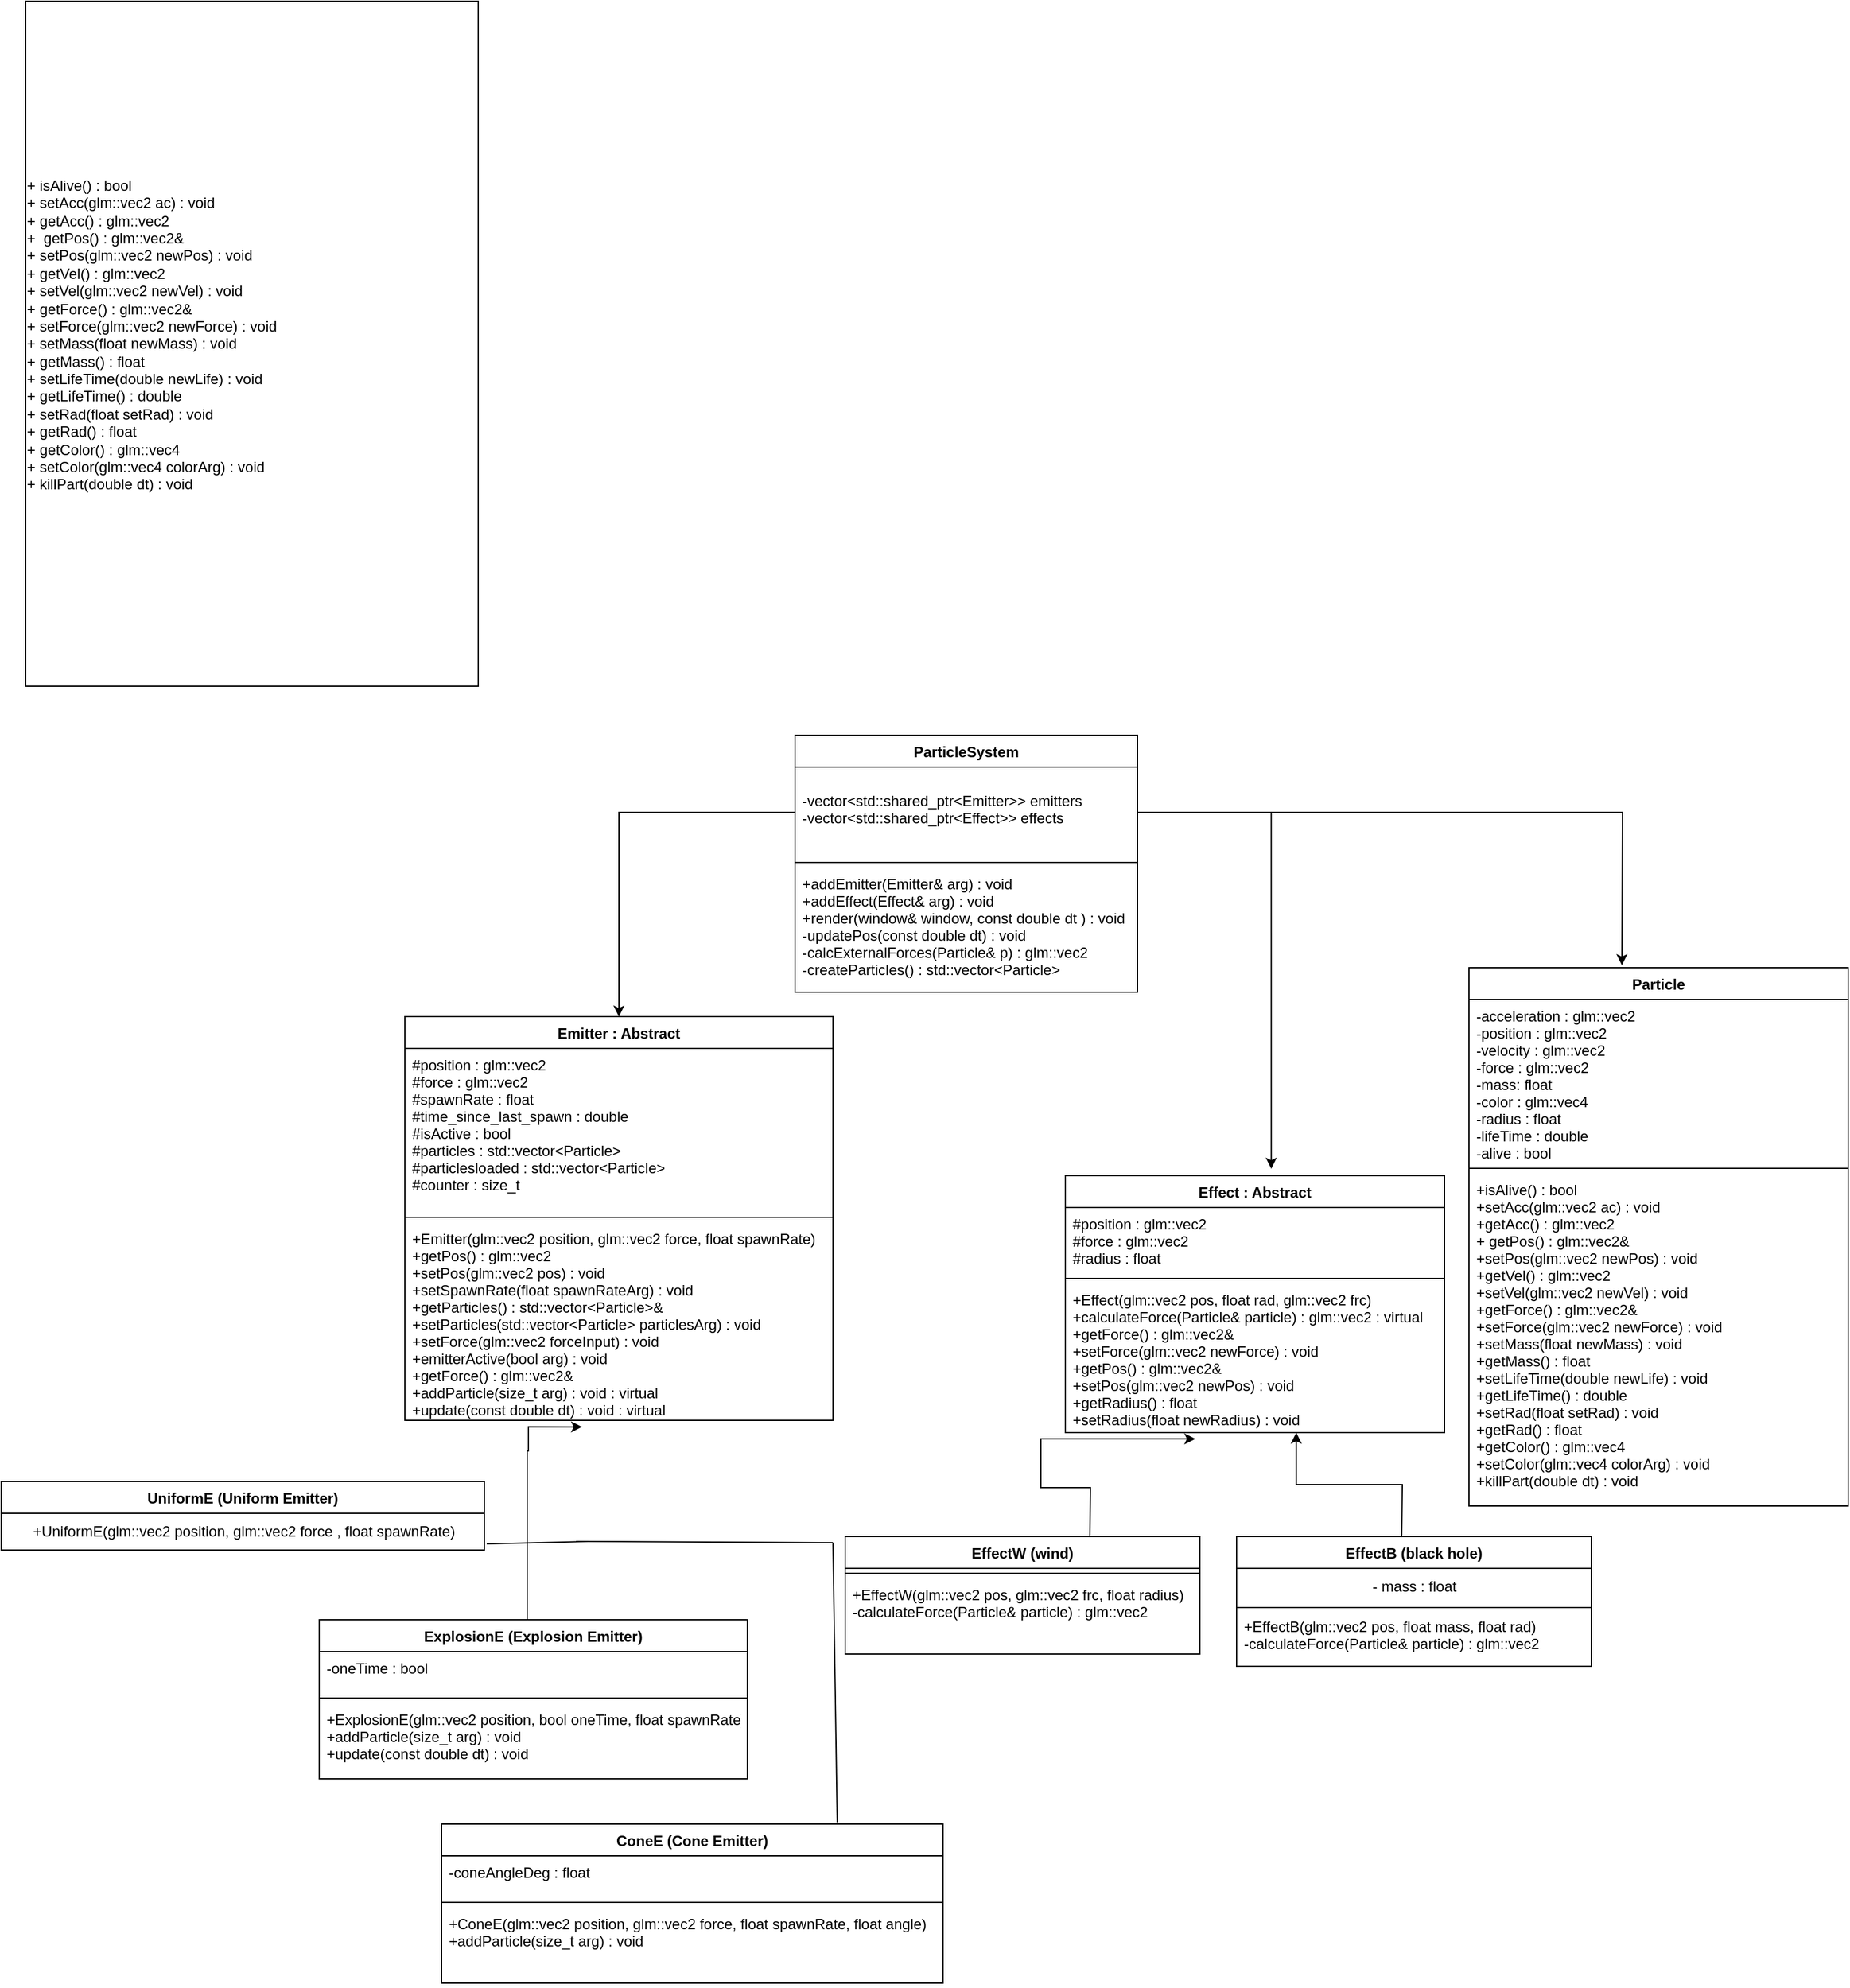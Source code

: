 <mxfile version="21.1.5" type="github">
  <diagram name="Page-1" id="hojcnSkxbj4f1BHJZiE3">
    <mxGraphModel dx="2122" dy="1921" grid="1" gridSize="10" guides="1" tooltips="1" connect="1" arrows="1" fold="1" page="1" pageScale="1" pageWidth="850" pageHeight="1100" math="0" shadow="0">
      <root>
        <mxCell id="0" />
        <mxCell id="1" parent="0" />
        <mxCell id="ky3TiyBcIJoiYtu8OpSj-13" value="Emitter : Abstract" style="swimlane;fontStyle=1;align=center;verticalAlign=top;childLayout=stackLayout;horizontal=1;startSize=26;horizontalStack=0;resizeParent=1;resizeParentMax=0;resizeLast=0;collapsible=1;marginBottom=0;" parent="1" vertex="1">
          <mxGeometry x="-430" y="80" width="350" height="330" as="geometry" />
        </mxCell>
        <mxCell id="ky3TiyBcIJoiYtu8OpSj-14" value="#position : glm::vec2&#xa;#force : glm::vec2&#xa;#spawnRate : float&#xa;#time_since_last_spawn : double&#xa;#isActive : bool&#xa;#particles : std::vector&lt;Particle&gt;&#xa;#particlesloaded : std::vector&lt;Particle&gt;&#xa;#counter : size_t" style="text;strokeColor=none;fillColor=none;align=left;verticalAlign=top;spacingLeft=4;spacingRight=4;overflow=hidden;rotatable=0;points=[[0,0.5],[1,0.5]];portConstraint=eastwest;" parent="ky3TiyBcIJoiYtu8OpSj-13" vertex="1">
          <mxGeometry y="26" width="350" height="134" as="geometry" />
        </mxCell>
        <mxCell id="ky3TiyBcIJoiYtu8OpSj-15" value="" style="line;strokeWidth=1;fillColor=none;align=left;verticalAlign=middle;spacingTop=-1;spacingLeft=3;spacingRight=3;rotatable=0;labelPosition=right;points=[];portConstraint=eastwest;strokeColor=inherit;" parent="ky3TiyBcIJoiYtu8OpSj-13" vertex="1">
          <mxGeometry y="160" width="350" height="8" as="geometry" />
        </mxCell>
        <mxCell id="ky3TiyBcIJoiYtu8OpSj-16" value="+Emitter(glm::vec2 position, glm::vec2 force, float spawnRate)&#xa;+getPos() : glm::vec2&#xa;+setPos(glm::vec2 pos) : void&#xa;+setSpawnRate(float spawnRateArg) : void&#xa;+getParticles() : std::vector&lt;Particle&gt;&amp;&#xa;+setParticles(std::vector&lt;Particle&gt; particlesArg) : void&#xa;+setForce(glm::vec2 forceInput) : void&#xa;+emitterActive(bool arg) : void&#xa;+getForce() : glm::vec2&amp;&#xa;+addParticle(size_t arg) : void : virtual &#xa;+update(const double dt) : void : virtual&#xa;&#xa;&#xa;&#xa;&#xa;" style="text;strokeColor=none;fillColor=none;align=left;verticalAlign=top;spacingLeft=4;spacingRight=4;overflow=hidden;rotatable=0;points=[[0,0.5],[1,0.5]];portConstraint=eastwest;" parent="ky3TiyBcIJoiYtu8OpSj-13" vertex="1">
          <mxGeometry y="168" width="350" height="162" as="geometry" />
        </mxCell>
        <mxCell id="ky3TiyBcIJoiYtu8OpSj-25" value="Effect : Abstract" style="swimlane;fontStyle=1;align=center;verticalAlign=top;childLayout=stackLayout;horizontal=1;startSize=26;horizontalStack=0;resizeParent=1;resizeParentMax=0;resizeLast=0;collapsible=1;marginBottom=0;" parent="1" vertex="1">
          <mxGeometry x="110" y="210" width="310" height="210" as="geometry" />
        </mxCell>
        <mxCell id="ky3TiyBcIJoiYtu8OpSj-30" value="#position : glm::vec2 &#xa;#force : glm::vec2 &#xa;#radius : float" style="text;strokeColor=none;fillColor=none;align=left;verticalAlign=top;spacingLeft=4;spacingRight=4;overflow=hidden;rotatable=0;points=[[0,0.5],[1,0.5]];portConstraint=eastwest;" parent="ky3TiyBcIJoiYtu8OpSj-25" vertex="1">
          <mxGeometry y="26" width="310" height="54" as="geometry" />
        </mxCell>
        <mxCell id="ky3TiyBcIJoiYtu8OpSj-27" value="" style="line;strokeWidth=1;fillColor=none;align=left;verticalAlign=middle;spacingTop=-1;spacingLeft=3;spacingRight=3;rotatable=0;labelPosition=right;points=[];portConstraint=eastwest;strokeColor=inherit;" parent="ky3TiyBcIJoiYtu8OpSj-25" vertex="1">
          <mxGeometry y="80" width="310" height="8" as="geometry" />
        </mxCell>
        <mxCell id="ky3TiyBcIJoiYtu8OpSj-32" value="+Effect(glm::vec2 pos, float rad, glm::vec2 frc)&#xa;+calculateForce(Particle&amp; particle) : glm::vec2 : virtual&#xa;+getForce() : glm::vec2&amp;&#xa;+setForce(glm::vec2 newForce) : void&#xa;+getPos() : glm::vec2&amp;&#xa;+setPos(glm::vec2 newPos) : void&#xa;+getRadius() : float&#xa;+setRadius(float newRadius) : void" style="text;strokeColor=none;fillColor=none;align=left;verticalAlign=top;spacingLeft=4;spacingRight=4;overflow=hidden;rotatable=0;points=[[0,0.5],[1,0.5]];portConstraint=eastwest;" parent="ky3TiyBcIJoiYtu8OpSj-25" vertex="1">
          <mxGeometry y="88" width="310" height="122" as="geometry" />
        </mxCell>
        <mxCell id="4nmt8U6601-7MUYyNT3q-2" value="UniformE (Uniform Emitter)" style="swimlane;fontStyle=1;align=center;verticalAlign=top;childLayout=stackLayout;horizontal=1;startSize=26;horizontalStack=0;resizeParent=1;resizeParentMax=0;resizeLast=0;collapsible=1;marginBottom=0;" parent="1" vertex="1">
          <mxGeometry x="-760" y="460" width="395" height="56" as="geometry" />
        </mxCell>
        <mxCell id="4nmt8U6601-7MUYyNT3q-14" value="+UniformE(glm::vec2 position, glm::vec2 force , float spawnRate)" style="text;html=1;align=center;verticalAlign=middle;resizable=0;points=[];autosize=1;strokeColor=none;fillColor=none;" parent="4nmt8U6601-7MUYyNT3q-2" vertex="1">
          <mxGeometry y="26" width="395" height="30" as="geometry" />
        </mxCell>
        <mxCell id="4nmt8U6601-7MUYyNT3q-22" style="edgeStyle=orthogonalEdgeStyle;rounded=0;orthogonalLoop=1;jettySize=auto;html=1;entryX=0.414;entryY=1.033;entryDx=0;entryDy=0;entryPerimeter=0;" parent="1" target="ky3TiyBcIJoiYtu8OpSj-16" edge="1">
          <mxGeometry relative="1" as="geometry">
            <Array as="points">
              <mxPoint x="-330" y="435" />
              <mxPoint x="-329" y="435" />
            </Array>
            <mxPoint x="-330" y="573" as="sourcePoint" />
          </mxGeometry>
        </mxCell>
        <mxCell id="4nmt8U6601-7MUYyNT3q-25" value="" style="endArrow=none;html=1;rounded=0;" parent="1" edge="1">
          <mxGeometry width="50" height="50" relative="1" as="geometry">
            <mxPoint x="-80" y="510" as="sourcePoint" />
            <mxPoint x="-290" y="509" as="targetPoint" />
          </mxGeometry>
        </mxCell>
        <mxCell id="4nmt8U6601-7MUYyNT3q-26" value="" style="endArrow=none;html=1;rounded=0;entryX=1.005;entryY=0.833;entryDx=0;entryDy=0;entryPerimeter=0;" parent="1" target="4nmt8U6601-7MUYyNT3q-14" edge="1">
          <mxGeometry width="50" height="50" relative="1" as="geometry">
            <mxPoint x="-280" y="509" as="sourcePoint" />
            <mxPoint x="-280" y="519" as="targetPoint" />
          </mxGeometry>
        </mxCell>
        <mxCell id="4nmt8U6601-7MUYyNT3q-49" style="edgeStyle=orthogonalEdgeStyle;rounded=0;orthogonalLoop=1;jettySize=auto;html=1;entryX=0.343;entryY=1.042;entryDx=0;entryDy=0;entryPerimeter=0;" parent="1" target="ky3TiyBcIJoiYtu8OpSj-32" edge="1">
          <mxGeometry relative="1" as="geometry">
            <mxPoint x="130" y="510" as="sourcePoint" />
          </mxGeometry>
        </mxCell>
        <mxCell id="4nmt8U6601-7MUYyNT3q-50" style="edgeStyle=orthogonalEdgeStyle;rounded=0;orthogonalLoop=1;jettySize=auto;html=1;entryX=0.609;entryY=1;entryDx=0;entryDy=0;entryPerimeter=0;" parent="1" target="ky3TiyBcIJoiYtu8OpSj-32" edge="1">
          <mxGeometry relative="1" as="geometry">
            <mxPoint x="385" y="505" as="sourcePoint" />
          </mxGeometry>
        </mxCell>
        <mxCell id="4nmt8U6601-7MUYyNT3q-51" value="ParticleSystem" style="swimlane;fontStyle=1;align=center;verticalAlign=top;childLayout=stackLayout;horizontal=1;startSize=26;horizontalStack=0;resizeParent=1;resizeParentMax=0;resizeLast=0;collapsible=1;marginBottom=0;" parent="1" vertex="1">
          <mxGeometry x="-111" y="-150" width="280" height="210" as="geometry" />
        </mxCell>
        <mxCell id="4nmt8U6601-7MUYyNT3q-52" value="&#xa;-vector&lt;std::shared_ptr&lt;Emitter&gt;&gt; emitters&#xa;-vector&lt;std::shared_ptr&lt;Effect&gt;&gt; effects&#xa;&#xa;" style="text;strokeColor=none;fillColor=none;align=left;verticalAlign=top;spacingLeft=4;spacingRight=4;overflow=hidden;rotatable=0;points=[[0,0.5],[1,0.5]];portConstraint=eastwest;" parent="4nmt8U6601-7MUYyNT3q-51" vertex="1">
          <mxGeometry y="26" width="280" height="74" as="geometry" />
        </mxCell>
        <mxCell id="4nmt8U6601-7MUYyNT3q-53" value="" style="line;strokeWidth=1;fillColor=none;align=left;verticalAlign=middle;spacingTop=-1;spacingLeft=3;spacingRight=3;rotatable=0;labelPosition=right;points=[];portConstraint=eastwest;strokeColor=inherit;" parent="4nmt8U6601-7MUYyNT3q-51" vertex="1">
          <mxGeometry y="100" width="280" height="8" as="geometry" />
        </mxCell>
        <mxCell id="4nmt8U6601-7MUYyNT3q-54" value="+addEmitter(Emitter&amp; arg) : void&#xa;+addEffect(Effect&amp; arg) : void&#xa;+render(window&amp; window, const double dt ) : void&#xa;-updatePos(const double dt) : void&#xa;-calcExternalForces(Particle&amp; p) : glm::vec2&#xa;-createParticles() : std::vector&lt;Particle&gt;&#xa;" style="text;strokeColor=none;fillColor=none;align=left;verticalAlign=top;spacingLeft=4;spacingRight=4;overflow=hidden;rotatable=0;points=[[0,0.5],[1,0.5]];portConstraint=eastwest;" parent="4nmt8U6601-7MUYyNT3q-51" vertex="1">
          <mxGeometry y="108" width="280" height="102" as="geometry" />
        </mxCell>
        <mxCell id="4nmt8U6601-7MUYyNT3q-58" style="edgeStyle=orthogonalEdgeStyle;rounded=0;orthogonalLoop=1;jettySize=auto;html=1;" parent="1" source="4nmt8U6601-7MUYyNT3q-52" target="ky3TiyBcIJoiYtu8OpSj-13" edge="1">
          <mxGeometry relative="1" as="geometry" />
        </mxCell>
        <mxCell id="4nmt8U6601-7MUYyNT3q-59" style="edgeStyle=orthogonalEdgeStyle;rounded=0;orthogonalLoop=1;jettySize=auto;html=1;entryX=0.543;entryY=-0.027;entryDx=0;entryDy=0;entryPerimeter=0;" parent="1" source="4nmt8U6601-7MUYyNT3q-52" target="ky3TiyBcIJoiYtu8OpSj-25" edge="1">
          <mxGeometry relative="1" as="geometry" />
        </mxCell>
        <mxCell id="4nmt8U6601-7MUYyNT3q-60" style="edgeStyle=orthogonalEdgeStyle;rounded=0;orthogonalLoop=1;jettySize=auto;html=1;entryX=0.5;entryY=0;entryDx=0;entryDy=0;" parent="1" source="4nmt8U6601-7MUYyNT3q-52" edge="1">
          <mxGeometry relative="1" as="geometry">
            <mxPoint x="565" y="38" as="targetPoint" />
          </mxGeometry>
        </mxCell>
        <mxCell id="cRIdnXcLlvJj5D5Ri7P7-5" value="ExplosionE (Explosion Emitter)" style="swimlane;fontStyle=1;align=center;verticalAlign=top;childLayout=stackLayout;horizontal=1;startSize=26;horizontalStack=0;resizeParent=1;resizeParentMax=0;resizeLast=0;collapsible=1;marginBottom=0;" parent="1" vertex="1">
          <mxGeometry x="-500" y="573" width="350" height="130" as="geometry" />
        </mxCell>
        <mxCell id="cRIdnXcLlvJj5D5Ri7P7-6" value="-oneTime : bool" style="text;strokeColor=none;fillColor=none;align=left;verticalAlign=top;spacingLeft=4;spacingRight=4;overflow=hidden;rotatable=0;points=[[0,0.5],[1,0.5]];portConstraint=eastwest;" parent="cRIdnXcLlvJj5D5Ri7P7-5" vertex="1">
          <mxGeometry y="26" width="350" height="34" as="geometry" />
        </mxCell>
        <mxCell id="cRIdnXcLlvJj5D5Ri7P7-7" value="" style="line;strokeWidth=1;fillColor=none;align=left;verticalAlign=middle;spacingTop=-1;spacingLeft=3;spacingRight=3;rotatable=0;labelPosition=right;points=[];portConstraint=eastwest;strokeColor=inherit;" parent="cRIdnXcLlvJj5D5Ri7P7-5" vertex="1">
          <mxGeometry y="60" width="350" height="8" as="geometry" />
        </mxCell>
        <mxCell id="cRIdnXcLlvJj5D5Ri7P7-8" value="+ExplosionE(glm::vec2 position, bool oneTime, float spawnRate)&#xa;+addParticle(size_t arg) : void&#xa;+update(const double dt) : void&#xa;&#xa;&#xa;&#xa;&#xa;" style="text;strokeColor=none;fillColor=none;align=left;verticalAlign=top;spacingLeft=4;spacingRight=4;overflow=hidden;rotatable=0;points=[[0,0.5],[1,0.5]];portConstraint=eastwest;" parent="cRIdnXcLlvJj5D5Ri7P7-5" vertex="1">
          <mxGeometry y="68" width="350" height="62" as="geometry" />
        </mxCell>
        <mxCell id="cRIdnXcLlvJj5D5Ri7P7-9" value="ConeE (Cone Emitter)" style="swimlane;fontStyle=1;align=center;verticalAlign=top;childLayout=stackLayout;horizontal=1;startSize=26;horizontalStack=0;resizeParent=1;resizeParentMax=0;resizeLast=0;collapsible=1;marginBottom=0;" parent="1" vertex="1">
          <mxGeometry x="-400" y="740" width="410" height="130" as="geometry" />
        </mxCell>
        <mxCell id="cRIdnXcLlvJj5D5Ri7P7-10" value="-coneAngleDeg : float" style="text;strokeColor=none;fillColor=none;align=left;verticalAlign=top;spacingLeft=4;spacingRight=4;overflow=hidden;rotatable=0;points=[[0,0.5],[1,0.5]];portConstraint=eastwest;" parent="cRIdnXcLlvJj5D5Ri7P7-9" vertex="1">
          <mxGeometry y="26" width="410" height="34" as="geometry" />
        </mxCell>
        <mxCell id="cRIdnXcLlvJj5D5Ri7P7-11" value="" style="line;strokeWidth=1;fillColor=none;align=left;verticalAlign=middle;spacingTop=-1;spacingLeft=3;spacingRight=3;rotatable=0;labelPosition=right;points=[];portConstraint=eastwest;strokeColor=inherit;" parent="cRIdnXcLlvJj5D5Ri7P7-9" vertex="1">
          <mxGeometry y="60" width="410" height="8" as="geometry" />
        </mxCell>
        <mxCell id="cRIdnXcLlvJj5D5Ri7P7-12" value="+ConeE(glm::vec2 position, glm::vec2 force, float spawnRate, float angle)&#xa;+addParticle(size_t arg) : void&#xa;&#xa;&#xa;&#xa;&#xa;" style="text;strokeColor=none;fillColor=none;align=left;verticalAlign=top;spacingLeft=4;spacingRight=4;overflow=hidden;rotatable=0;points=[[0,0.5],[1,0.5]];portConstraint=eastwest;" parent="cRIdnXcLlvJj5D5Ri7P7-9" vertex="1">
          <mxGeometry y="68" width="410" height="62" as="geometry" />
        </mxCell>
        <mxCell id="cRIdnXcLlvJj5D5Ri7P7-13" value="" style="endArrow=none;html=1;rounded=0;exitX=0.789;exitY=-0.011;exitDx=0;exitDy=0;exitPerimeter=0;" parent="1" source="cRIdnXcLlvJj5D5Ri7P7-9" edge="1">
          <mxGeometry width="50" height="50" relative="1" as="geometry">
            <mxPoint x="-150" y="730" as="sourcePoint" />
            <mxPoint x="-80" y="510" as="targetPoint" />
          </mxGeometry>
        </mxCell>
        <mxCell id="cRIdnXcLlvJj5D5Ri7P7-15" value="EffectW (wind)" style="swimlane;fontStyle=1;align=center;verticalAlign=top;childLayout=stackLayout;horizontal=1;startSize=26;horizontalStack=0;resizeParent=1;resizeParentMax=0;resizeLast=0;collapsible=1;marginBottom=0;" parent="1" vertex="1">
          <mxGeometry x="-70" y="505" width="290" height="96" as="geometry" />
        </mxCell>
        <mxCell id="cRIdnXcLlvJj5D5Ri7P7-17" value="" style="line;strokeWidth=1;fillColor=none;align=left;verticalAlign=middle;spacingTop=-1;spacingLeft=3;spacingRight=3;rotatable=0;labelPosition=right;points=[];portConstraint=eastwest;strokeColor=inherit;" parent="cRIdnXcLlvJj5D5Ri7P7-15" vertex="1">
          <mxGeometry y="26" width="290" height="8" as="geometry" />
        </mxCell>
        <mxCell id="cRIdnXcLlvJj5D5Ri7P7-18" value="+EffectW(glm::vec2 pos, glm::vec2 frc, float radius)&#xa;-calculateForce(Particle&amp; particle) : glm::vec2" style="text;strokeColor=none;fillColor=none;align=left;verticalAlign=top;spacingLeft=4;spacingRight=4;overflow=hidden;rotatable=0;points=[[0,0.5],[1,0.5]];portConstraint=eastwest;" parent="cRIdnXcLlvJj5D5Ri7P7-15" vertex="1">
          <mxGeometry y="34" width="290" height="62" as="geometry" />
        </mxCell>
        <mxCell id="cRIdnXcLlvJj5D5Ri7P7-19" value="EffectB (black hole)" style="swimlane;fontStyle=1;align=center;verticalAlign=top;childLayout=stackLayout;horizontal=1;startSize=26;horizontalStack=0;resizeParent=1;resizeParentMax=0;resizeLast=0;collapsible=1;marginBottom=0;" parent="1" vertex="1">
          <mxGeometry x="250" y="505" width="290" height="106" as="geometry" />
        </mxCell>
        <mxCell id="cRIdnXcLlvJj5D5Ri7P7-22" value="- mass : float" style="text;html=1;align=center;verticalAlign=middle;resizable=0;points=[];autosize=1;strokeColor=none;fillColor=none;" parent="cRIdnXcLlvJj5D5Ri7P7-19" vertex="1">
          <mxGeometry y="26" width="290" height="30" as="geometry" />
        </mxCell>
        <mxCell id="cRIdnXcLlvJj5D5Ri7P7-20" value="" style="line;strokeWidth=1;fillColor=none;align=left;verticalAlign=middle;spacingTop=-1;spacingLeft=3;spacingRight=3;rotatable=0;labelPosition=right;points=[];portConstraint=eastwest;strokeColor=inherit;" parent="cRIdnXcLlvJj5D5Ri7P7-19" vertex="1">
          <mxGeometry y="56" width="290" height="4" as="geometry" />
        </mxCell>
        <mxCell id="cRIdnXcLlvJj5D5Ri7P7-21" value="+EffectB(glm::vec2 pos, float mass, float rad)&#xa;-calculateForce(Particle&amp; particle) : glm::vec2" style="text;strokeColor=none;fillColor=none;align=left;verticalAlign=top;spacingLeft=4;spacingRight=4;overflow=hidden;rotatable=0;points=[[0,0.5],[1,0.5]];portConstraint=eastwest;" parent="cRIdnXcLlvJj5D5Ri7P7-19" vertex="1">
          <mxGeometry y="60" width="290" height="46" as="geometry" />
        </mxCell>
        <mxCell id="ejMd_IS0fNRQUta3YKd9-1" value="&lt;div&gt;+ isAlive() : bool&lt;/div&gt;&lt;div&gt;&lt;span style=&quot;background-color: initial;&quot;&gt;+ setAcc(glm::vec2 ac) : void&lt;/span&gt;&lt;br&gt;&lt;/div&gt;&lt;div&gt;&lt;span style=&quot;background-color: initial;&quot;&gt;+ getAcc() : glm::vec2&lt;/span&gt;&lt;br&gt;&lt;/div&gt;&lt;div&gt;&lt;span style=&quot;background-color: initial;&quot;&gt;+&amp;nbsp; getPos() : glm::vec2&amp;amp;&lt;/span&gt;&lt;br&gt;&lt;/div&gt;&lt;div&gt;&lt;span style=&quot;background-color: initial;&quot;&gt;+ setPos(glm::vec2 newPos) : void&lt;/span&gt;&lt;/div&gt;&lt;div&gt;+ getVel() : glm::vec2&lt;/div&gt;&lt;div&gt;+ setVel(glm::vec2 newVel) : void&lt;/div&gt;&lt;div&gt;+ getForce() : glm::vec2&amp;amp;&lt;/div&gt;&lt;div&gt;+ setForce(glm::vec2 newForce) : void&lt;/div&gt;&lt;div&gt;+ setMass(float newMass) : void&lt;/div&gt;&lt;div&gt;+ getMass() : float&lt;/div&gt;&lt;div&gt;+ setLifeTime(double newLife) : void&lt;/div&gt;&lt;div&gt;+ getLifeTime() : double&lt;/div&gt;&lt;div&gt;+ setRad(float setRad) : void&lt;/div&gt;&lt;div&gt;+ getRad() : float&lt;/div&gt;&lt;div&gt;+ getColor() : glm::vec4&lt;/div&gt;&lt;div&gt;+ setColor(glm::vec4 colorArg) : void&lt;/div&gt;&lt;div&gt;+ killPart(double dt) : void&lt;/div&gt;&lt;div&gt;&lt;br&gt;&lt;/div&gt;" style="rounded=0;whiteSpace=wrap;html=1;spacing=1;align=left;" parent="1" vertex="1">
          <mxGeometry x="-740" y="-750" width="370" height="560" as="geometry" />
        </mxCell>
        <mxCell id="2eMXb5nRdXgQ4q3qev8g-1" value="Particle" style="swimlane;fontStyle=1;align=center;verticalAlign=top;childLayout=stackLayout;horizontal=1;startSize=26;horizontalStack=0;resizeParent=1;resizeParentMax=0;resizeLast=0;collapsible=1;marginBottom=0;" vertex="1" parent="1">
          <mxGeometry x="440" y="40" width="310" height="440" as="geometry" />
        </mxCell>
        <mxCell id="2eMXb5nRdXgQ4q3qev8g-2" value="-acceleration : glm::vec2 &#xa;-position : glm::vec2 &#xa;-velocity : glm::vec2 &#xa;-force : glm::vec2&#xa;-mass: float &#xa;-color : glm::vec4 &#xa;-radius : float&#xa;-lifeTime : double&#xa;-alive : bool" style="text;strokeColor=none;fillColor=none;align=left;verticalAlign=top;spacingLeft=4;spacingRight=4;overflow=hidden;rotatable=0;points=[[0,0.5],[1,0.5]];portConstraint=eastwest;" vertex="1" parent="2eMXb5nRdXgQ4q3qev8g-1">
          <mxGeometry y="26" width="310" height="134" as="geometry" />
        </mxCell>
        <mxCell id="2eMXb5nRdXgQ4q3qev8g-3" value="" style="line;strokeWidth=1;fillColor=none;align=left;verticalAlign=middle;spacingTop=-1;spacingLeft=3;spacingRight=3;rotatable=0;labelPosition=right;points=[];portConstraint=eastwest;strokeColor=inherit;" vertex="1" parent="2eMXb5nRdXgQ4q3qev8g-1">
          <mxGeometry y="160" width="310" height="8" as="geometry" />
        </mxCell>
        <mxCell id="2eMXb5nRdXgQ4q3qev8g-4" value="+isAlive() : bool&#xa;+setAcc(glm::vec2 ac) : void&#xa;+getAcc() : glm::vec2&#xa;+ getPos() : glm::vec2&amp;&#xa;+setPos(glm::vec2 newPos) : void&#xa;+getVel() : glm::vec2&#xa;+setVel(glm::vec2 newVel) : void&#xa;+getForce() : glm::vec2&amp;&#xa;+setForce(glm::vec2 newForce) : void&#xa;+setMass(float newMass) : void&#xa;+getMass() : float&#xa;+setLifeTime(double newLife) : void&#xa;+getLifeTime() : double&#xa;+setRad(float setRad) : void&#xa;+getRad() : float&#xa;+getColor() : glm::vec4&#xa;+setColor(glm::vec4 colorArg) : void&#xa;+killPart(double dt) : void&#xa;" style="text;strokeColor=none;fillColor=none;align=left;verticalAlign=top;spacingLeft=4;spacingRight=4;overflow=hidden;rotatable=0;points=[[0,0.5],[1,0.5]];portConstraint=eastwest;" vertex="1" parent="2eMXb5nRdXgQ4q3qev8g-1">
          <mxGeometry y="168" width="310" height="272" as="geometry" />
        </mxCell>
      </root>
    </mxGraphModel>
  </diagram>
</mxfile>

